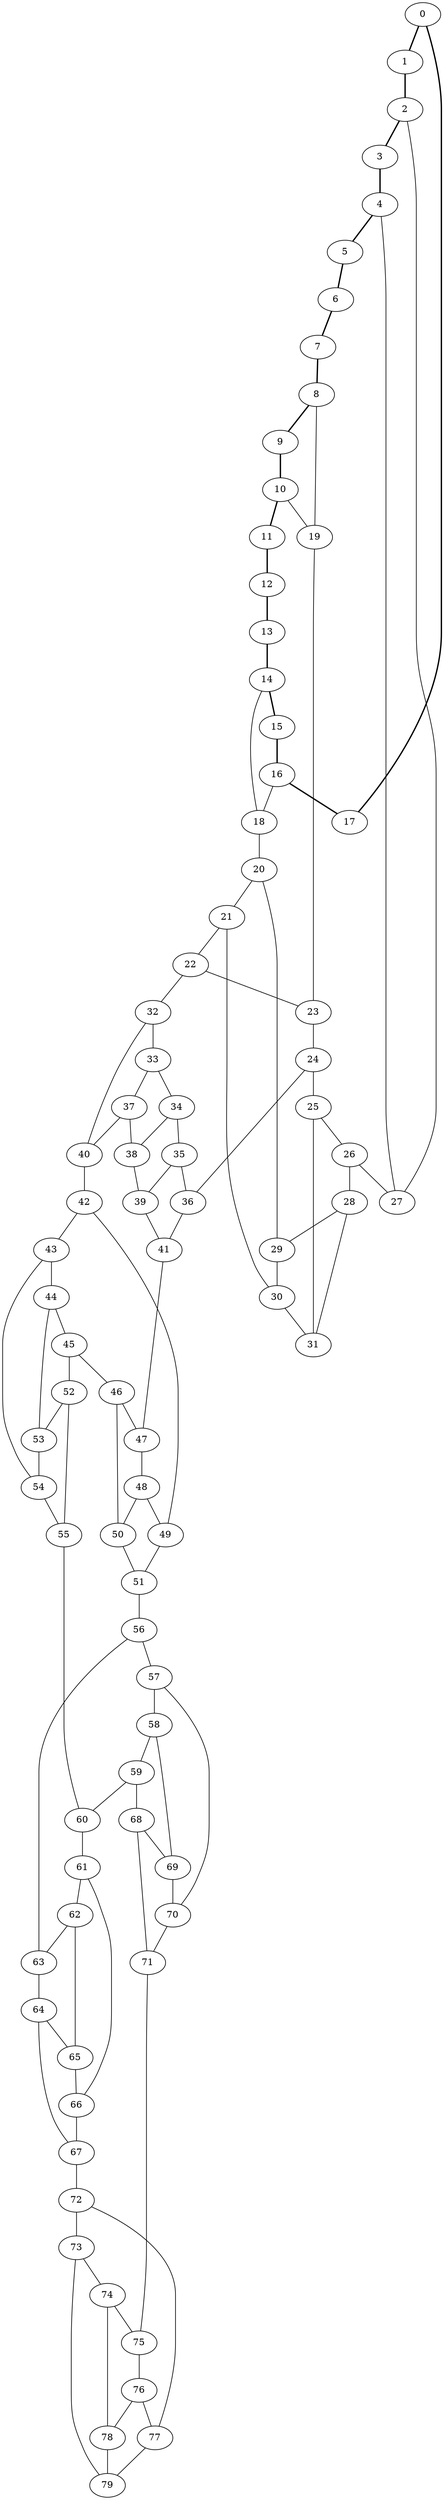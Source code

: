 //Inside of this graph isn't 3-connected
graph G {
0 [ pos = " 18.00,0.00!" ];
0 -- 1[style=bold];
0 -- 17[style=bold];
1 [ pos = " 16.91,6.16!" ];
1 -- 2[style=bold];
2 [ pos = " 13.79,11.57!" ];
2 -- 3[style=bold];
2 -- 27;
3 [ pos = " 9.00,15.59!" ];
3 -- 4[style=bold];
4 [ pos = " 3.13,17.73!" ];
4 -- 5[style=bold];
4 -- 27;
5 [ pos = " -3.13,17.73!" ];
5 -- 6[style=bold];
6 [ pos = " -9.00,15.59!" ];
6 -- 7[style=bold];
7 [ pos = " -13.79,11.57!" ];
7 -- 8[style=bold];
8 [ pos = " -16.91,6.16!" ];
8 -- 9[style=bold];
8 -- 19;
9 [ pos = " -18.00,0.00!" ];
9 -- 10[style=bold];
10 [ pos = " -16.91,-6.16!" ];
10 -- 11[style=bold];
10 -- 19;
11 [ pos = " -13.79,-11.57!" ];
11 -- 12[style=bold];
12 [ pos = " -9.00,-15.59!" ];
12 -- 13[style=bold];
13 [ pos = " -3.13,-17.73!" ];
13 -- 14[style=bold];
14 [ pos = " 3.13,-17.73!" ];
14 -- 15[style=bold];
14 -- 18;
15 [ pos = " 9.00,-15.59!" ];
15 -- 16[style=bold];
16 [ pos = " 13.79,-11.57!" ];
16 -- 17[style=bold];
16 -- 18;
17 [ pos = " 16.91,-6.16!" ];
18 -- 20;
19 -- 23;
20 -- 21;
20 -- 29;
21 -- 22;
21 -- 30;
22 -- 23;
22 -- 32;
23 -- 24;
24 -- 25;
24 -- 36;
25 -- 26;
25 -- 31;
26 -- 27;
26 -- 28;
28 -- 29;
28 -- 31;
29 -- 30;
30 -- 31;
32 -- 33;
32 -- 40;
33 -- 34;
33 -- 37;
34 -- 35;
34 -- 38;
35 -- 36;
35 -- 39;
36 -- 41;
37 -- 38;
37 -- 40;
38 -- 39;
39 -- 41;
40 -- 42;
41 -- 47;
42 -- 43;
42 -- 49;
43 -- 44;
43 -- 54;
44 -- 45;
44 -- 53;
45 -- 46;
45 -- 52;
46 -- 47;
46 -- 50;
47 -- 48;
48 -- 49;
48 -- 50;
49 -- 51;
50 -- 51;
51 -- 56;
52 -- 53;
52 -- 55;
53 -- 54;
54 -- 55;
55 -- 60;
56 -- 57;
56 -- 63;
57 -- 58;
57 -- 70;
58 -- 59;
58 -- 69;
59 -- 60;
59 -- 68;
60 -- 61;
61 -- 62;
61 -- 66;
62 -- 63;
62 -- 65;
63 -- 64;
64 -- 65;
64 -- 67;
65 -- 66;
66 -- 67;
67 -- 72;
68 -- 69;
68 -- 71;
69 -- 70;
70 -- 71;
71 -- 75;
72 -- 73;
72 -- 77;
73 -- 74;
73 -- 79;
74 -- 75;
74 -- 78;
75 -- 76;
76 -- 77;
76 -- 78;
77 -- 79;
78 -- 79;
}
